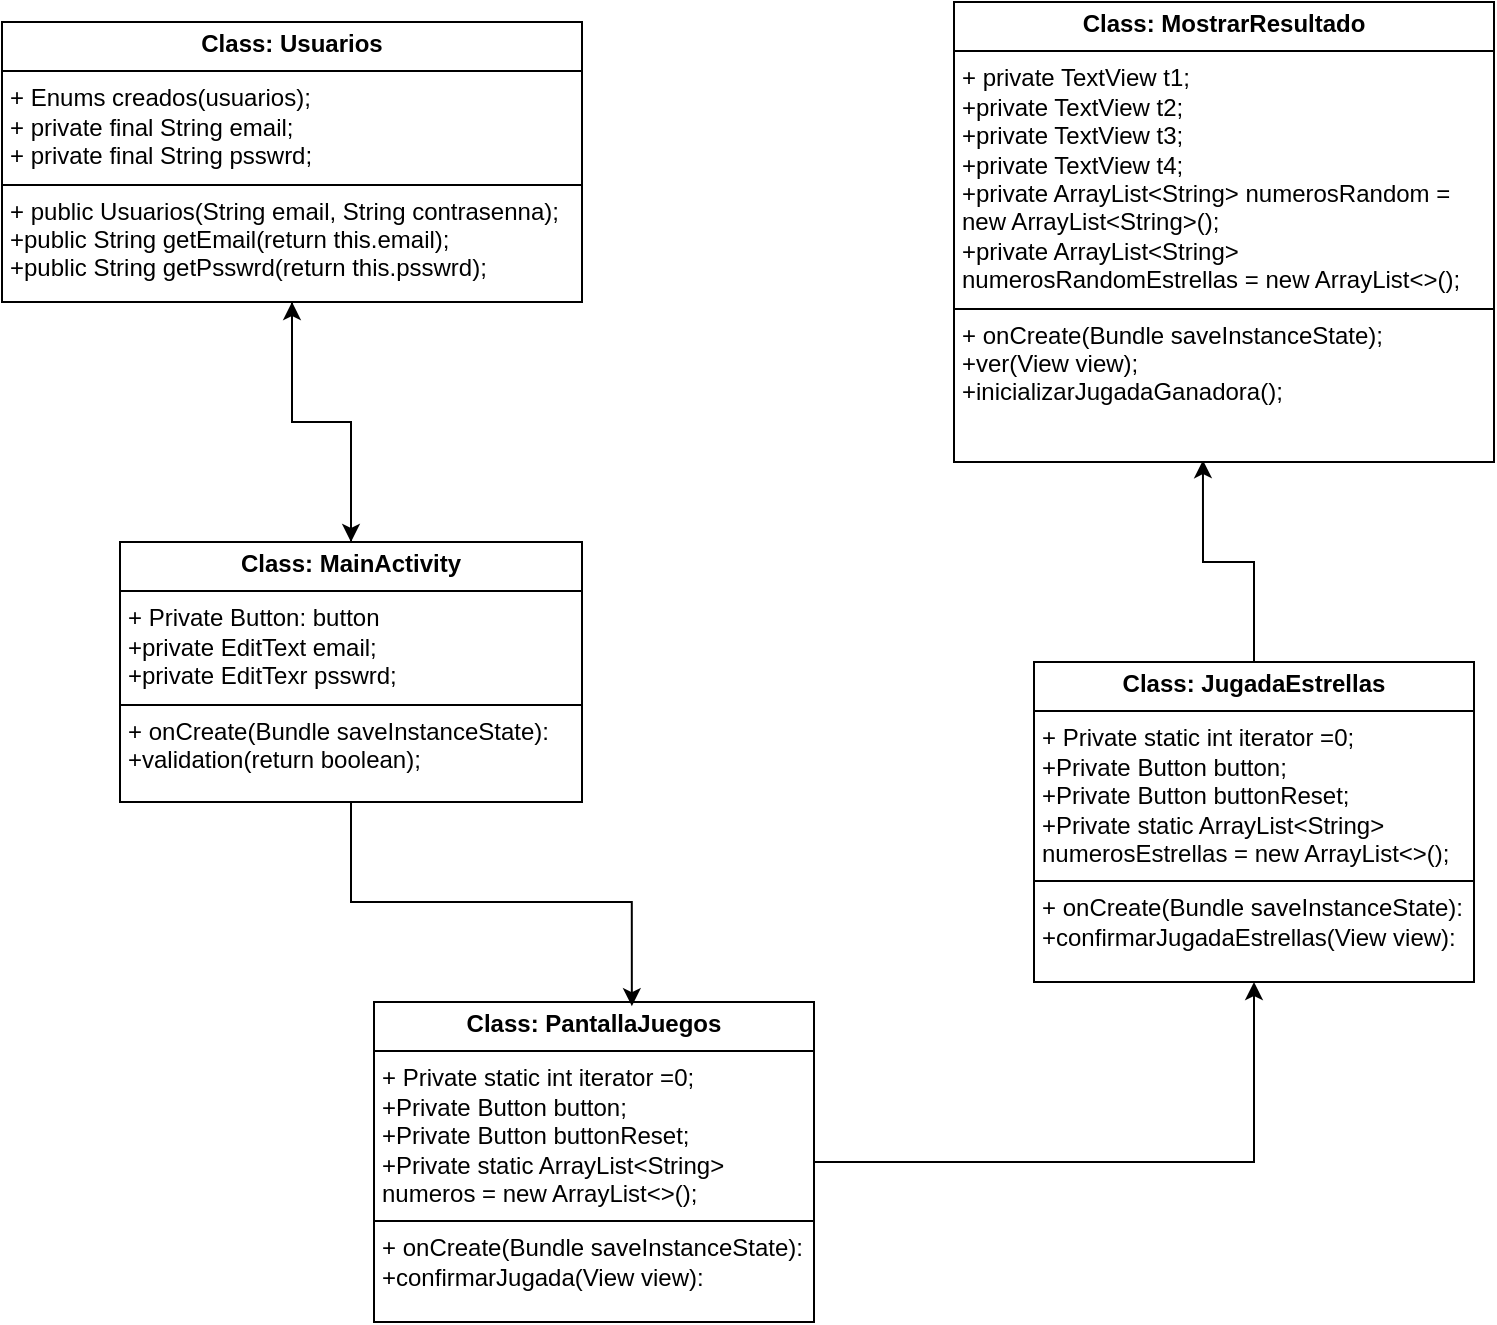 <mxfile version="24.8.9">
  <diagram id="C5RBs43oDa-KdzZeNtuy" name="Page-1">
    <mxGraphModel dx="1050" dy="557" grid="1" gridSize="10" guides="1" tooltips="1" connect="1" arrows="1" fold="1" page="1" pageScale="1" pageWidth="827" pageHeight="1169" math="0" shadow="0">
      <root>
        <mxCell id="WIyWlLk6GJQsqaUBKTNV-0" />
        <mxCell id="WIyWlLk6GJQsqaUBKTNV-1" parent="WIyWlLk6GJQsqaUBKTNV-0" />
        <mxCell id="3-RYwGu2YpX6ZwUXYips-1" style="edgeStyle=orthogonalEdgeStyle;rounded=0;orthogonalLoop=1;jettySize=auto;html=1;exitX=0.5;exitY=0;exitDx=0;exitDy=0;entryX=0.5;entryY=1;entryDx=0;entryDy=0;" edge="1" parent="WIyWlLk6GJQsqaUBKTNV-1" source="knTf8s53Bz57n8RYhXM5-1" target="3-RYwGu2YpX6ZwUXYips-0">
          <mxGeometry relative="1" as="geometry" />
        </mxCell>
        <mxCell id="knTf8s53Bz57n8RYhXM5-1" value="&lt;p style=&quot;margin:0px;margin-top:4px;text-align:center;&quot;&gt;&lt;b&gt;Class: MainActivity&lt;/b&gt;&lt;/p&gt;&lt;hr size=&quot;1&quot; style=&quot;border-style:solid;&quot;&gt;&lt;p style=&quot;margin:0px;margin-left:4px;&quot;&gt;+ Private Button: button&lt;/p&gt;&lt;p style=&quot;margin:0px;margin-left:4px;&quot;&gt;+private EditText email;&lt;/p&gt;&lt;p style=&quot;margin:0px;margin-left:4px;&quot;&gt;+private EditTexr psswrd;&lt;/p&gt;&lt;hr size=&quot;1&quot; style=&quot;border-style:solid;&quot;&gt;&lt;p style=&quot;margin:0px;margin-left:4px;&quot;&gt;+ onCreate(Bundle saveInstanceState):&lt;/p&gt;&lt;p style=&quot;margin:0px;margin-left:4px;&quot;&gt;+validation(return boolean);&lt;/p&gt;" style="verticalAlign=top;align=left;overflow=fill;html=1;whiteSpace=wrap;" parent="WIyWlLk6GJQsqaUBKTNV-1" vertex="1">
          <mxGeometry x="93" y="320" width="231" height="130" as="geometry" />
        </mxCell>
        <mxCell id="knTf8s53Bz57n8RYhXM5-9" style="edgeStyle=orthogonalEdgeStyle;rounded=0;orthogonalLoop=1;jettySize=auto;html=1;entryX=0.461;entryY=0.996;entryDx=0;entryDy=0;entryPerimeter=0;" parent="WIyWlLk6GJQsqaUBKTNV-1" source="knTf8s53Bz57n8RYhXM5-2" target="knTf8s53Bz57n8RYhXM5-4" edge="1">
          <mxGeometry relative="1" as="geometry">
            <mxPoint x="604" y="590" as="targetPoint" />
          </mxGeometry>
        </mxCell>
        <mxCell id="knTf8s53Bz57n8RYhXM5-2" value="&lt;p style=&quot;margin:0px;margin-top:4px;text-align:center;&quot;&gt;&lt;b&gt;Class: JugadaEstrellas&lt;/b&gt;&lt;/p&gt;&lt;hr size=&quot;1&quot; style=&quot;border-style:solid;&quot;&gt;&lt;p style=&quot;margin:0px;margin-left:4px;&quot;&gt;+ Private static int iterator =0;&lt;/p&gt;&lt;p style=&quot;margin:0px;margin-left:4px;&quot;&gt;+Private Button button;&lt;/p&gt;&lt;p style=&quot;margin:0px;margin-left:4px;&quot;&gt;+Private Button buttonReset;&lt;/p&gt;&lt;p style=&quot;margin:0px;margin-left:4px;&quot;&gt;+Private static ArrayList&amp;lt;String&amp;gt; numerosEstrellas = new ArrayList&amp;lt;&amp;gt;();&lt;/p&gt;&lt;hr size=&quot;1&quot; style=&quot;border-style:solid;&quot;&gt;&lt;p style=&quot;margin:0px;margin-left:4px;&quot;&gt;+ onCreate(Bundle saveInstanceState):&lt;/p&gt;&lt;p style=&quot;margin:0px;margin-left:4px;&quot;&gt;+confirmarJugadaEstrellas(View view):&lt;/p&gt;" style="verticalAlign=top;align=left;overflow=fill;html=1;whiteSpace=wrap;" parent="WIyWlLk6GJQsqaUBKTNV-1" vertex="1">
          <mxGeometry x="550" y="380" width="220" height="160" as="geometry" />
        </mxCell>
        <mxCell id="knTf8s53Bz57n8RYhXM5-4" value="&lt;p style=&quot;margin:0px;margin-top:4px;text-align:center;&quot;&gt;&lt;b&gt;Class: MostrarResultado&lt;/b&gt;&lt;/p&gt;&lt;hr size=&quot;1&quot; style=&quot;border-style:solid;&quot;&gt;&lt;p style=&quot;margin:0px;margin-left:4px;&quot;&gt;+ private TextView t1;&lt;/p&gt;&lt;p style=&quot;margin:0px;margin-left:4px;&quot;&gt;+private TextView t2;&lt;/p&gt;&lt;p style=&quot;margin:0px;margin-left:4px;&quot;&gt;+private TextView t3;&lt;/p&gt;&lt;p style=&quot;margin:0px;margin-left:4px;&quot;&gt;+private TextView t4;&lt;/p&gt;&lt;p style=&quot;margin:0px;margin-left:4px;&quot;&gt;+private ArrayList&amp;lt;String&amp;gt; numerosRandom = new ArrayList&amp;lt;String&amp;gt;();&lt;/p&gt;&lt;p style=&quot;margin:0px;margin-left:4px;&quot;&gt;+private ArrayList&amp;lt;String&amp;gt; numerosRandomEstrellas = new ArrayList&amp;lt;&amp;gt;();&lt;/p&gt;&lt;hr size=&quot;1&quot; style=&quot;border-style:solid;&quot;&gt;&lt;p style=&quot;margin:0px;margin-left:4px;&quot;&gt;+ onCreate(Bundle saveInstanceState);&lt;/p&gt;&lt;p style=&quot;margin:0px;margin-left:4px;&quot;&gt;+ver(View view);&lt;/p&gt;&lt;p style=&quot;margin:0px;margin-left:4px;&quot;&gt;+inicializarJugadaGanadora();&lt;/p&gt;" style="verticalAlign=top;align=left;overflow=fill;html=1;whiteSpace=wrap;" parent="WIyWlLk6GJQsqaUBKTNV-1" vertex="1">
          <mxGeometry x="510" y="50" width="270" height="230" as="geometry" />
        </mxCell>
        <mxCell id="knTf8s53Bz57n8RYhXM5-8" style="edgeStyle=orthogonalEdgeStyle;rounded=0;orthogonalLoop=1;jettySize=auto;html=1;" parent="WIyWlLk6GJQsqaUBKTNV-1" source="knTf8s53Bz57n8RYhXM5-6" target="knTf8s53Bz57n8RYhXM5-2" edge="1">
          <mxGeometry relative="1" as="geometry" />
        </mxCell>
        <mxCell id="knTf8s53Bz57n8RYhXM5-6" value="&lt;p style=&quot;margin:0px;margin-top:4px;text-align:center;&quot;&gt;&lt;b&gt;Class: PantallaJuegos&lt;/b&gt;&lt;/p&gt;&lt;hr size=&quot;1&quot; style=&quot;border-style:solid;&quot;&gt;&lt;p style=&quot;margin:0px;margin-left:4px;&quot;&gt;+ Private static int iterator =0;&lt;/p&gt;&lt;p style=&quot;margin:0px;margin-left:4px;&quot;&gt;+Private Button button;&lt;/p&gt;&lt;p style=&quot;margin:0px;margin-left:4px;&quot;&gt;+Private Button buttonReset;&lt;/p&gt;&lt;p style=&quot;margin:0px;margin-left:4px;&quot;&gt;+Private static ArrayList&amp;lt;String&amp;gt; numeros = new ArrayList&amp;lt;&amp;gt;();&lt;/p&gt;&lt;hr size=&quot;1&quot; style=&quot;border-style:solid;&quot;&gt;&lt;p style=&quot;margin:0px;margin-left:4px;&quot;&gt;+ onCreate(Bundle saveInstanceState):&lt;/p&gt;&lt;p style=&quot;margin:0px;margin-left:4px;&quot;&gt;+confirmarJugada(View view):&lt;/p&gt;" style="verticalAlign=top;align=left;overflow=fill;html=1;whiteSpace=wrap;" parent="WIyWlLk6GJQsqaUBKTNV-1" vertex="1">
          <mxGeometry x="220" y="550" width="220" height="160" as="geometry" />
        </mxCell>
        <mxCell id="knTf8s53Bz57n8RYhXM5-7" style="edgeStyle=orthogonalEdgeStyle;rounded=0;orthogonalLoop=1;jettySize=auto;html=1;entryX=0.586;entryY=0.013;entryDx=0;entryDy=0;entryPerimeter=0;" parent="WIyWlLk6GJQsqaUBKTNV-1" source="knTf8s53Bz57n8RYhXM5-1" target="knTf8s53Bz57n8RYhXM5-6" edge="1">
          <mxGeometry relative="1" as="geometry" />
        </mxCell>
        <mxCell id="3-RYwGu2YpX6ZwUXYips-2" style="edgeStyle=orthogonalEdgeStyle;rounded=0;orthogonalLoop=1;jettySize=auto;html=1;" edge="1" parent="WIyWlLk6GJQsqaUBKTNV-1" source="3-RYwGu2YpX6ZwUXYips-0" target="knTf8s53Bz57n8RYhXM5-1">
          <mxGeometry relative="1" as="geometry" />
        </mxCell>
        <mxCell id="3-RYwGu2YpX6ZwUXYips-0" value="&lt;p style=&quot;margin:0px;margin-top:4px;text-align:center;&quot;&gt;&lt;b&gt;Class: Usuarios&lt;/b&gt;&lt;/p&gt;&lt;hr size=&quot;1&quot; style=&quot;border-style:solid;&quot;&gt;&lt;p style=&quot;margin:0px;margin-left:4px;&quot;&gt;+ Enums creados(usuarios);&lt;/p&gt;&lt;p style=&quot;margin:0px;margin-left:4px;&quot;&gt;+ private final String email;&lt;/p&gt;&lt;p style=&quot;margin:0px;margin-left:4px;&quot;&gt;+ private final String psswrd;&amp;nbsp;&lt;/p&gt;&lt;hr size=&quot;1&quot; style=&quot;border-style:solid;&quot;&gt;&lt;p style=&quot;margin:0px;margin-left:4px;&quot;&gt;+ public Usuarios(String email, String contrasenna);&lt;/p&gt;&lt;p style=&quot;margin:0px;margin-left:4px;&quot;&gt;+public String getEmail(return this.email);&lt;/p&gt;&lt;p style=&quot;margin:0px;margin-left:4px;&quot;&gt;+public String getPsswrd(return this.psswrd);&lt;/p&gt;" style="verticalAlign=top;align=left;overflow=fill;html=1;whiteSpace=wrap;" vertex="1" parent="WIyWlLk6GJQsqaUBKTNV-1">
          <mxGeometry x="34" y="60" width="290" height="140" as="geometry" />
        </mxCell>
      </root>
    </mxGraphModel>
  </diagram>
</mxfile>
